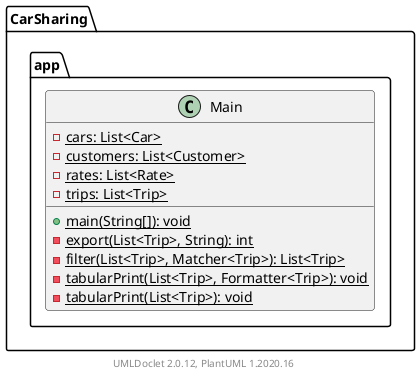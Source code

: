@startuml
    namespace CarSharing.app {

        class Main [[Main.html]] {
            {static} -cars: List<Car>
            {static} -customers: List<Customer>
            {static} -rates: List<Rate>
            {static} -trips: List<Trip>
            {static} +main(String[]): void
            {static} -export(List<Trip>, String): int
            {static} -filter(List<Trip>, Matcher<Trip>): List<Trip>
            {static} -tabularPrint(List<Trip>, Formatter<Trip>): void
            {static} -tabularPrint(List<Trip>): void
        }

    }

    center footer UMLDoclet 2.0.12, PlantUML 1.2020.16
@enduml
